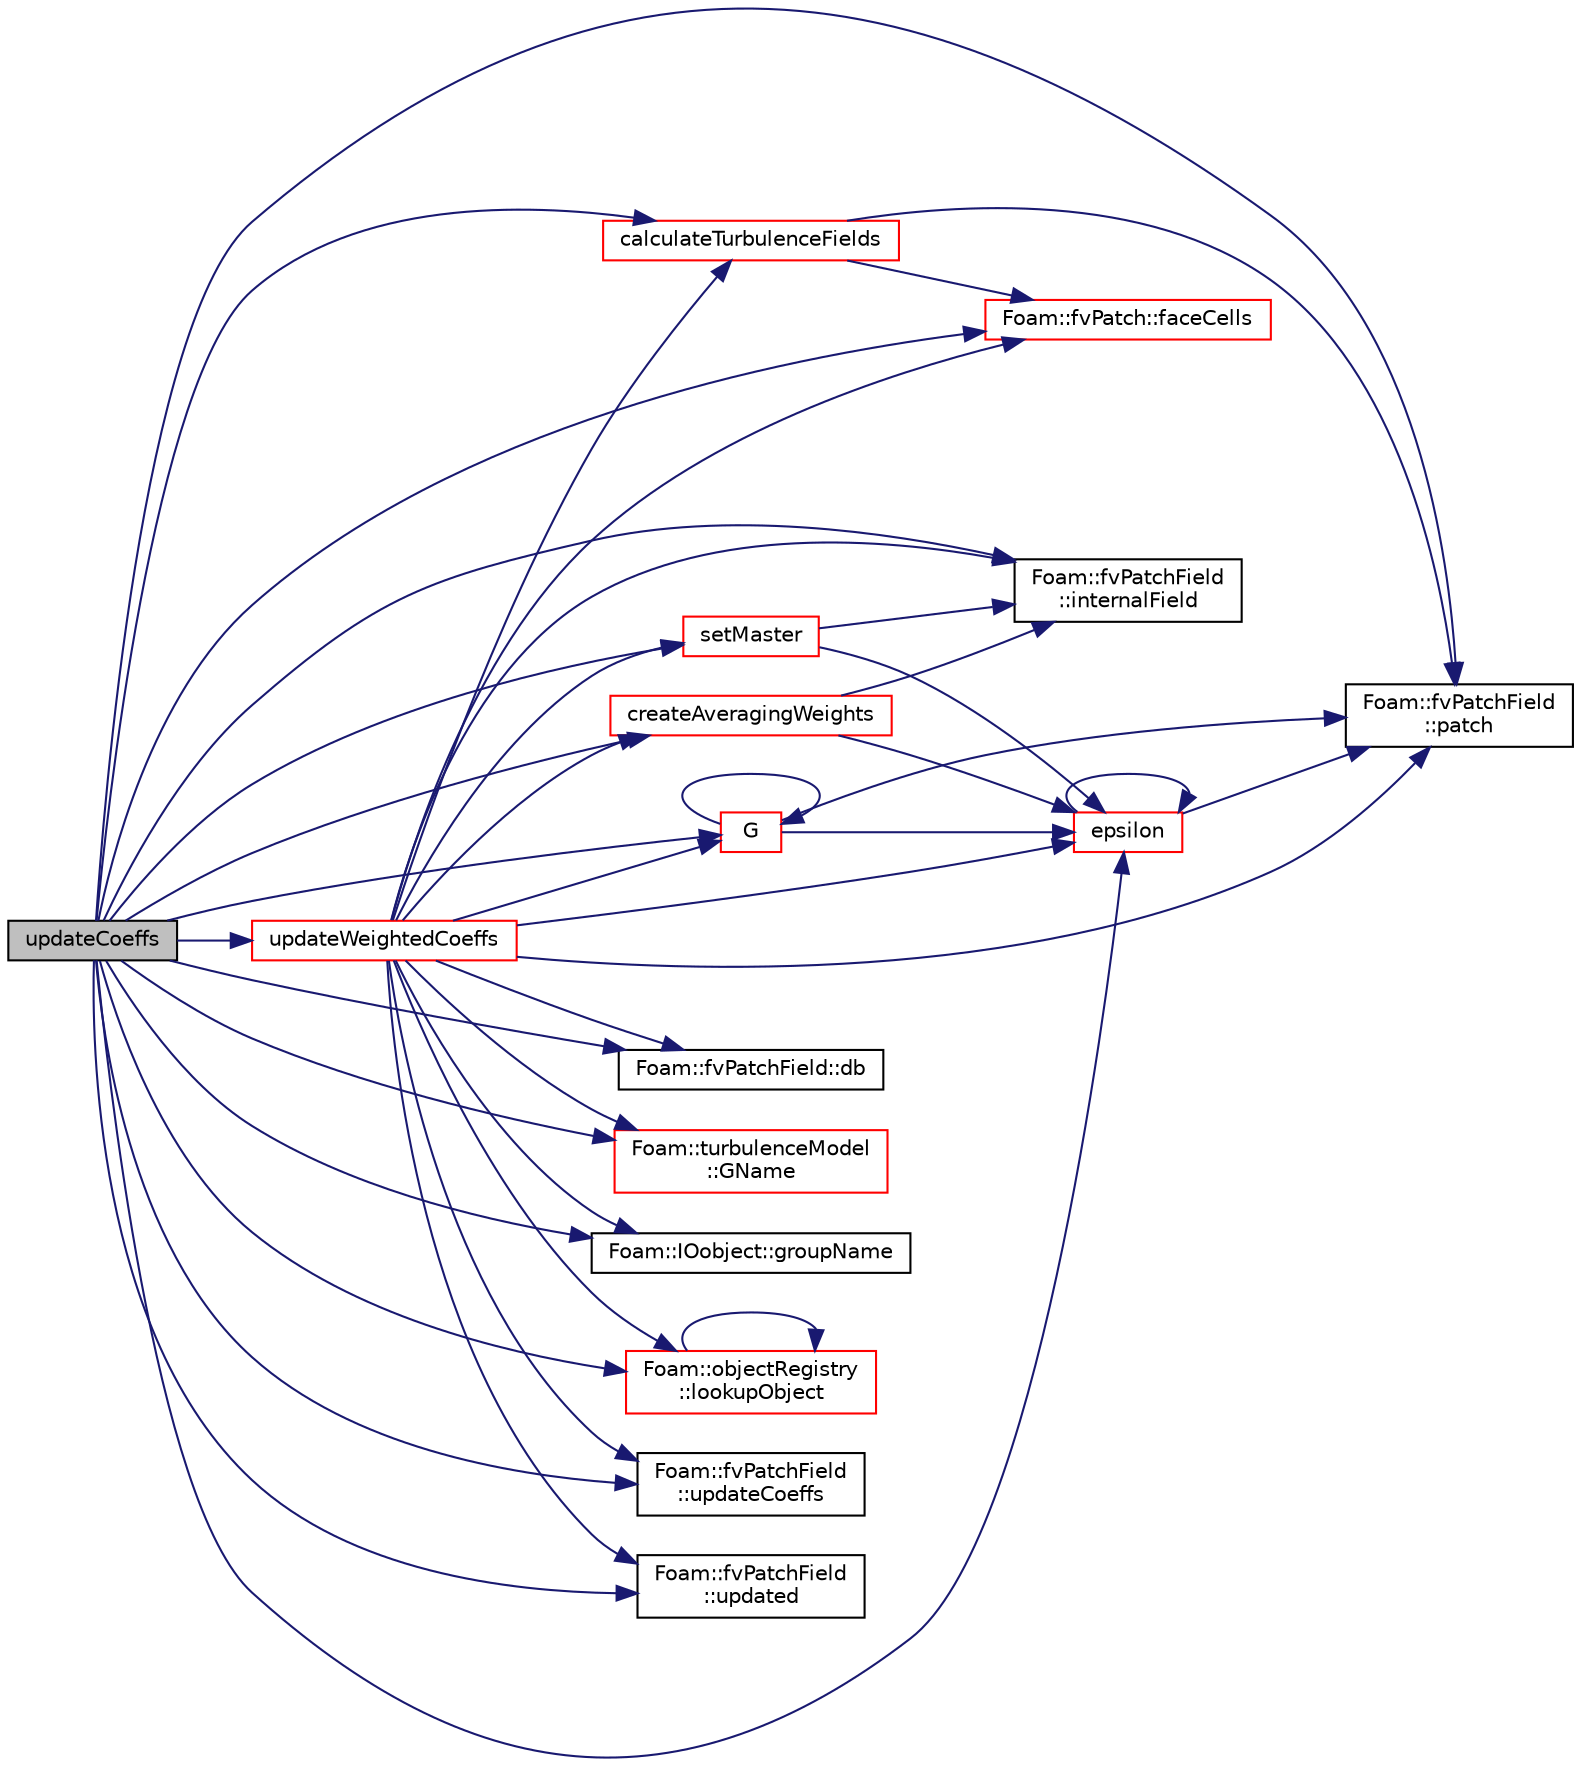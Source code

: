 digraph "updateCoeffs"
{
  bgcolor="transparent";
  edge [fontname="Helvetica",fontsize="10",labelfontname="Helvetica",labelfontsize="10"];
  node [fontname="Helvetica",fontsize="10",shape=record];
  rankdir="LR";
  Node1945 [label="updateCoeffs",height=0.2,width=0.4,color="black", fillcolor="grey75", style="filled", fontcolor="black"];
  Node1945 -> Node1946 [color="midnightblue",fontsize="10",style="solid",fontname="Helvetica"];
  Node1946 [label="calculateTurbulenceFields",height=0.2,width=0.4,color="red",URL="$a32129.html#ae66449fc0b530766847f6369c9d47e9e",tooltip="Main driver to calculate the turbulence fields. "];
  Node1946 -> Node2003 [color="midnightblue",fontsize="10",style="solid",fontname="Helvetica"];
  Node2003 [label="Foam::fvPatch::faceCells",height=0.2,width=0.4,color="red",URL="$a23693.html#afbfac825732ef2770fff4261b4e930e9",tooltip="Return faceCells. "];
  Node1946 -> Node1998 [color="midnightblue",fontsize="10",style="solid",fontname="Helvetica"];
  Node1998 [label="Foam::fvPatchField\l::patch",height=0.2,width=0.4,color="black",URL="$a23169.html#aca0923a4611f6166ffd8fa14d81864a4",tooltip="Return patch. "];
  Node1945 -> Node2031 [color="midnightblue",fontsize="10",style="solid",fontname="Helvetica"];
  Node2031 [label="createAveragingWeights",height=0.2,width=0.4,color="red",URL="$a32129.html#a7e3f26a2eb2d1d475fca3c80c5fa26f0",tooltip="Create the averaging weights for cells which are bounded by. "];
  Node2031 -> Node2029 [color="midnightblue",fontsize="10",style="solid",fontname="Helvetica"];
  Node2029 [label="epsilon",height=0.2,width=0.4,color="red",URL="$a32129.html#aee152a883b06c60cb9cb233b9773942f",tooltip="Return non-const access to the master&#39;s epsilon field. "];
  Node2029 -> Node2029 [color="midnightblue",fontsize="10",style="solid",fontname="Helvetica"];
  Node2029 -> Node1998 [color="midnightblue",fontsize="10",style="solid",fontname="Helvetica"];
  Node2031 -> Node2030 [color="midnightblue",fontsize="10",style="solid",fontname="Helvetica"];
  Node2030 [label="Foam::fvPatchField\l::internalField",height=0.2,width=0.4,color="black",URL="$a23169.html#a1846b8d63fad0cf4ac0649afdabe3535",tooltip="Return dimensioned internal field reference. "];
  Node1945 -> Node2325 [color="midnightblue",fontsize="10",style="solid",fontname="Helvetica"];
  Node2325 [label="Foam::fvPatchField::db",height=0.2,width=0.4,color="black",URL="$a23169.html#a65cc75d9f80b1df5c3184fb2274a97f1",tooltip="Return local objectRegistry. "];
  Node1945 -> Node2029 [color="midnightblue",fontsize="10",style="solid",fontname="Helvetica"];
  Node1945 -> Node2003 [color="midnightblue",fontsize="10",style="solid",fontname="Helvetica"];
  Node1945 -> Node2326 [color="midnightblue",fontsize="10",style="solid",fontname="Helvetica"];
  Node2326 [label="G",height=0.2,width=0.4,color="red",URL="$a32129.html#aafc30a8b8cdbb2115df92328cf45d5ad",tooltip="Return non-const access to the master&#39;s G field. "];
  Node2326 -> Node2029 [color="midnightblue",fontsize="10",style="solid",fontname="Helvetica"];
  Node2326 -> Node2326 [color="midnightblue",fontsize="10",style="solid",fontname="Helvetica"];
  Node2326 -> Node1998 [color="midnightblue",fontsize="10",style="solid",fontname="Helvetica"];
  Node1945 -> Node2327 [color="midnightblue",fontsize="10",style="solid",fontname="Helvetica"];
  Node2327 [label="Foam::turbulenceModel\l::GName",height=0.2,width=0.4,color="red",URL="$a32397.html#a530c14556551704a03baa28ac70a78a0",tooltip="Helper function to return the name of the turbulence G field. "];
  Node1945 -> Node2328 [color="midnightblue",fontsize="10",style="solid",fontname="Helvetica"];
  Node2328 [label="Foam::IOobject::groupName",height=0.2,width=0.4,color="black",URL="$a27249.html#ad5705e6da2a025ad75b4cf5d748d7d30"];
  Node1945 -> Node2030 [color="midnightblue",fontsize="10",style="solid",fontname="Helvetica"];
  Node1945 -> Node2329 [color="midnightblue",fontsize="10",style="solid",fontname="Helvetica"];
  Node2329 [label="Foam::objectRegistry\l::lookupObject",height=0.2,width=0.4,color="red",URL="$a27433.html#a8b49296f8410366342c524250612c2aa",tooltip="Lookup and return the object of the given Type. "];
  Node2329 -> Node2329 [color="midnightblue",fontsize="10",style="solid",fontname="Helvetica"];
  Node1945 -> Node1998 [color="midnightblue",fontsize="10",style="solid",fontname="Helvetica"];
  Node1945 -> Node2330 [color="midnightblue",fontsize="10",style="solid",fontname="Helvetica"];
  Node2330 [label="setMaster",height=0.2,width=0.4,color="red",URL="$a32129.html#af62f4355fcee4da87dbdf3b365d3d73a",tooltip="Set the master patch - master is responsible for updating all. "];
  Node2330 -> Node2029 [color="midnightblue",fontsize="10",style="solid",fontname="Helvetica"];
  Node2330 -> Node2030 [color="midnightblue",fontsize="10",style="solid",fontname="Helvetica"];
  Node1945 -> Node2333 [color="midnightblue",fontsize="10",style="solid",fontname="Helvetica"];
  Node2333 [label="Foam::fvPatchField\l::updateCoeffs",height=0.2,width=0.4,color="black",URL="$a23169.html#a7e24eafac629d3733181cd942d4c902f",tooltip="Update the coefficients associated with the patch field. "];
  Node1945 -> Node2334 [color="midnightblue",fontsize="10",style="solid",fontname="Helvetica"];
  Node2334 [label="Foam::fvPatchField\l::updated",height=0.2,width=0.4,color="black",URL="$a23169.html#adb515d6ca9be66613efaaeb72c9709db",tooltip="Return true if the boundary condition has already been updated. "];
  Node1945 -> Node2335 [color="midnightblue",fontsize="10",style="solid",fontname="Helvetica"];
  Node2335 [label="updateWeightedCoeffs",height=0.2,width=0.4,color="red",URL="$a32129.html#abdb19742355ced144cd0033d4c5b1e35",tooltip="Update the coefficients associated with the patch field. "];
  Node2335 -> Node2334 [color="midnightblue",fontsize="10",style="solid",fontname="Helvetica"];
  Node2335 -> Node2325 [color="midnightblue",fontsize="10",style="solid",fontname="Helvetica"];
  Node2335 -> Node2329 [color="midnightblue",fontsize="10",style="solid",fontname="Helvetica"];
  Node2335 -> Node2328 [color="midnightblue",fontsize="10",style="solid",fontname="Helvetica"];
  Node2335 -> Node2030 [color="midnightblue",fontsize="10",style="solid",fontname="Helvetica"];
  Node2335 -> Node2330 [color="midnightblue",fontsize="10",style="solid",fontname="Helvetica"];
  Node2335 -> Node1998 [color="midnightblue",fontsize="10",style="solid",fontname="Helvetica"];
  Node2335 -> Node2031 [color="midnightblue",fontsize="10",style="solid",fontname="Helvetica"];
  Node2335 -> Node1946 [color="midnightblue",fontsize="10",style="solid",fontname="Helvetica"];
  Node2335 -> Node2326 [color="midnightblue",fontsize="10",style="solid",fontname="Helvetica"];
  Node2335 -> Node2029 [color="midnightblue",fontsize="10",style="solid",fontname="Helvetica"];
  Node2335 -> Node2327 [color="midnightblue",fontsize="10",style="solid",fontname="Helvetica"];
  Node2335 -> Node2003 [color="midnightblue",fontsize="10",style="solid",fontname="Helvetica"];
  Node2335 -> Node2333 [color="midnightblue",fontsize="10",style="solid",fontname="Helvetica"];
}
